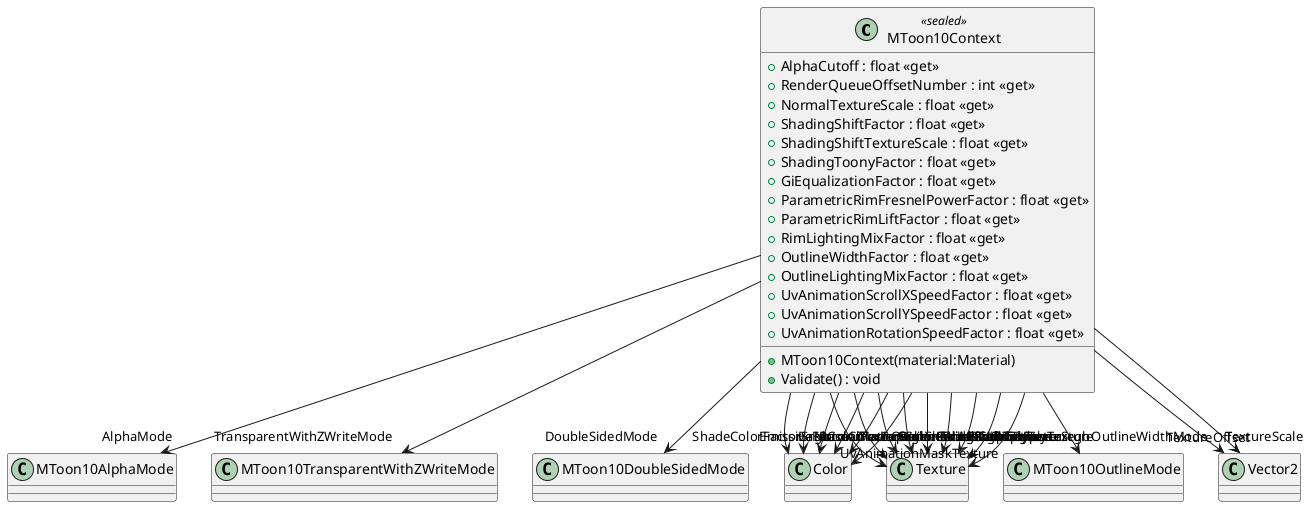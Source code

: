 @startuml
class MToon10Context <<sealed>> {
    + MToon10Context(material:Material)
    + Validate() : void
    + AlphaCutoff : float <<get>>
    + RenderQueueOffsetNumber : int <<get>>
    + NormalTextureScale : float <<get>>
    + ShadingShiftFactor : float <<get>>
    + ShadingShiftTextureScale : float <<get>>
    + ShadingToonyFactor : float <<get>>
    + GiEqualizationFactor : float <<get>>
    + ParametricRimFresnelPowerFactor : float <<get>>
    + ParametricRimLiftFactor : float <<get>>
    + RimLightingMixFactor : float <<get>>
    + OutlineWidthFactor : float <<get>>
    + OutlineLightingMixFactor : float <<get>>
    + UvAnimationScrollXSpeedFactor : float <<get>>
    + UvAnimationScrollYSpeedFactor : float <<get>>
    + UvAnimationRotationSpeedFactor : float <<get>>
}
MToon10Context --> "AlphaMode" MToon10AlphaMode
MToon10Context --> "TransparentWithZWriteMode" MToon10TransparentWithZWriteMode
MToon10Context --> "DoubleSidedMode" MToon10DoubleSidedMode
MToon10Context --> "BaseColorFactorSrgb" Color
MToon10Context --> "BaseColorTexture" Texture
MToon10Context --> "ShadeColorFactorSrgb" Color
MToon10Context --> "ShadeColorTexture" Texture
MToon10Context --> "NormalTexture" Texture
MToon10Context --> "ShadingShiftTexture" Texture
MToon10Context --> "EmissiveFactorLinear" Color
MToon10Context --> "EmissiveTexture" Texture
MToon10Context --> "MatcapColorFactorSrgb" Color
MToon10Context --> "MatcapTexture" Texture
MToon10Context --> "ParametricRimColorFactorSrgb" Color
MToon10Context --> "RimMultiplyTexture" Texture
MToon10Context --> "OutlineWidthMode" MToon10OutlineMode
MToon10Context --> "OutlineWidthMultiplyTexture" Texture
MToon10Context --> "OutlineColorFactorSrgb" Color
MToon10Context --> "UvAnimationMaskTexture" Texture
MToon10Context --> "TextureScale" Vector2
MToon10Context --> "TextureOffset" Vector2
@enduml
